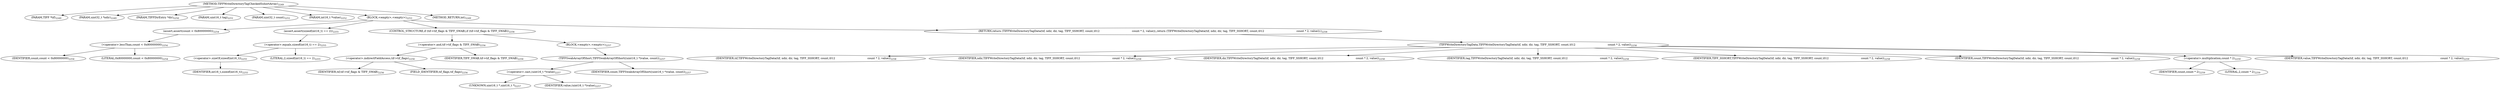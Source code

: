 digraph "TIFFWriteDirectoryTagCheckedSshortArray" {  
"70033" [label = <(METHOD,TIFFWriteDirectoryTagCheckedSshortArray)<SUB>2249</SUB>> ]
"70034" [label = <(PARAM,TIFF *tif)<SUB>2249</SUB>> ]
"70035" [label = <(PARAM,uint32_t *ndir)<SUB>2249</SUB>> ]
"70036" [label = <(PARAM,TIFFDirEntry *dir)<SUB>2250</SUB>> ]
"70037" [label = <(PARAM,uint16_t tag)<SUB>2251</SUB>> ]
"70038" [label = <(PARAM,uint32_t count)<SUB>2251</SUB>> ]
"70039" [label = <(PARAM,int16_t *value)<SUB>2252</SUB>> ]
"70040" [label = <(BLOCK,&lt;empty&gt;,&lt;empty&gt;)<SUB>2253</SUB>> ]
"70041" [label = <(assert,assert(count &lt; 0x80000000))<SUB>2254</SUB>> ]
"70042" [label = <(&lt;operator&gt;.lessThan,count &lt; 0x80000000)<SUB>2254</SUB>> ]
"70043" [label = <(IDENTIFIER,count,count &lt; 0x80000000)<SUB>2254</SUB>> ]
"70044" [label = <(LITERAL,0x80000000,count &lt; 0x80000000)<SUB>2254</SUB>> ]
"70045" [label = <(assert,assert(sizeof(int16_t) == 2))<SUB>2255</SUB>> ]
"70046" [label = <(&lt;operator&gt;.equals,sizeof(int16_t) == 2)<SUB>2255</SUB>> ]
"70047" [label = <(&lt;operator&gt;.sizeOf,sizeof(int16_t))<SUB>2255</SUB>> ]
"70048" [label = <(IDENTIFIER,int16_t,sizeof(int16_t))<SUB>2255</SUB>> ]
"70049" [label = <(LITERAL,2,sizeof(int16_t) == 2)<SUB>2255</SUB>> ]
"70050" [label = <(CONTROL_STRUCTURE,if (tif-&gt;tif_flags &amp; TIFF_SWAB),if (tif-&gt;tif_flags &amp; TIFF_SWAB))<SUB>2256</SUB>> ]
"70051" [label = <(&lt;operator&gt;.and,tif-&gt;tif_flags &amp; TIFF_SWAB)<SUB>2256</SUB>> ]
"70052" [label = <(&lt;operator&gt;.indirectFieldAccess,tif-&gt;tif_flags)<SUB>2256</SUB>> ]
"70053" [label = <(IDENTIFIER,tif,tif-&gt;tif_flags &amp; TIFF_SWAB)<SUB>2256</SUB>> ]
"70054" [label = <(FIELD_IDENTIFIER,tif_flags,tif_flags)<SUB>2256</SUB>> ]
"70055" [label = <(IDENTIFIER,TIFF_SWAB,tif-&gt;tif_flags &amp; TIFF_SWAB)<SUB>2256</SUB>> ]
"70056" [label = <(BLOCK,&lt;empty&gt;,&lt;empty&gt;)<SUB>2257</SUB>> ]
"70057" [label = <(TIFFSwabArrayOfShort,TIFFSwabArrayOfShort((uint16_t *)value, count))<SUB>2257</SUB>> ]
"70058" [label = <(&lt;operator&gt;.cast,(uint16_t *)value)<SUB>2257</SUB>> ]
"70059" [label = <(UNKNOWN,uint16_t *,uint16_t *)<SUB>2257</SUB>> ]
"70060" [label = <(IDENTIFIER,value,(uint16_t *)value)<SUB>2257</SUB>> ]
"70061" [label = <(IDENTIFIER,count,TIFFSwabArrayOfShort((uint16_t *)value, count))<SUB>2257</SUB>> ]
"70062" [label = <(RETURN,return (TIFFWriteDirectoryTagData(tif, ndir, dir, tag, TIFF_SSHORT, count,\012                                      count * 2, value));,return (TIFFWriteDirectoryTagData(tif, ndir, dir, tag, TIFF_SSHORT, count,\012                                      count * 2, value));)<SUB>2258</SUB>> ]
"70063" [label = <(TIFFWriteDirectoryTagData,TIFFWriteDirectoryTagData(tif, ndir, dir, tag, TIFF_SSHORT, count,\012                                      count * 2, value))<SUB>2258</SUB>> ]
"70064" [label = <(IDENTIFIER,tif,TIFFWriteDirectoryTagData(tif, ndir, dir, tag, TIFF_SSHORT, count,\012                                      count * 2, value))<SUB>2258</SUB>> ]
"70065" [label = <(IDENTIFIER,ndir,TIFFWriteDirectoryTagData(tif, ndir, dir, tag, TIFF_SSHORT, count,\012                                      count * 2, value))<SUB>2258</SUB>> ]
"70066" [label = <(IDENTIFIER,dir,TIFFWriteDirectoryTagData(tif, ndir, dir, tag, TIFF_SSHORT, count,\012                                      count * 2, value))<SUB>2258</SUB>> ]
"70067" [label = <(IDENTIFIER,tag,TIFFWriteDirectoryTagData(tif, ndir, dir, tag, TIFF_SSHORT, count,\012                                      count * 2, value))<SUB>2258</SUB>> ]
"70068" [label = <(IDENTIFIER,TIFF_SSHORT,TIFFWriteDirectoryTagData(tif, ndir, dir, tag, TIFF_SSHORT, count,\012                                      count * 2, value))<SUB>2258</SUB>> ]
"70069" [label = <(IDENTIFIER,count,TIFFWriteDirectoryTagData(tif, ndir, dir, tag, TIFF_SSHORT, count,\012                                      count * 2, value))<SUB>2258</SUB>> ]
"70070" [label = <(&lt;operator&gt;.multiplication,count * 2)<SUB>2259</SUB>> ]
"70071" [label = <(IDENTIFIER,count,count * 2)<SUB>2259</SUB>> ]
"70072" [label = <(LITERAL,2,count * 2)<SUB>2259</SUB>> ]
"70073" [label = <(IDENTIFIER,value,TIFFWriteDirectoryTagData(tif, ndir, dir, tag, TIFF_SSHORT, count,\012                                      count * 2, value))<SUB>2259</SUB>> ]
"70074" [label = <(METHOD_RETURN,int)<SUB>2249</SUB>> ]
  "70033" -> "70034" 
  "70033" -> "70035" 
  "70033" -> "70036" 
  "70033" -> "70037" 
  "70033" -> "70038" 
  "70033" -> "70039" 
  "70033" -> "70040" 
  "70033" -> "70074" 
  "70040" -> "70041" 
  "70040" -> "70045" 
  "70040" -> "70050" 
  "70040" -> "70062" 
  "70041" -> "70042" 
  "70042" -> "70043" 
  "70042" -> "70044" 
  "70045" -> "70046" 
  "70046" -> "70047" 
  "70046" -> "70049" 
  "70047" -> "70048" 
  "70050" -> "70051" 
  "70050" -> "70056" 
  "70051" -> "70052" 
  "70051" -> "70055" 
  "70052" -> "70053" 
  "70052" -> "70054" 
  "70056" -> "70057" 
  "70057" -> "70058" 
  "70057" -> "70061" 
  "70058" -> "70059" 
  "70058" -> "70060" 
  "70062" -> "70063" 
  "70063" -> "70064" 
  "70063" -> "70065" 
  "70063" -> "70066" 
  "70063" -> "70067" 
  "70063" -> "70068" 
  "70063" -> "70069" 
  "70063" -> "70070" 
  "70063" -> "70073" 
  "70070" -> "70071" 
  "70070" -> "70072" 
}
